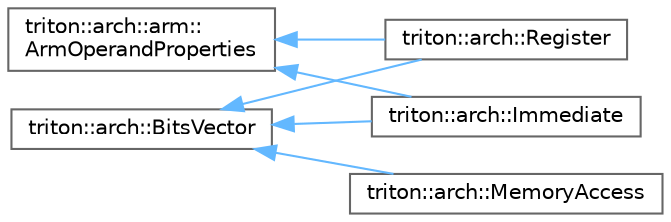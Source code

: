 digraph "Graphical Class Hierarchy"
{
 // LATEX_PDF_SIZE
  bgcolor="transparent";
  edge [fontname=Helvetica,fontsize=10,labelfontname=Helvetica,labelfontsize=10];
  node [fontname=Helvetica,fontsize=10,shape=box,height=0.2,width=0.4];
  rankdir="LR";
  Node0 [label="triton::arch::arm::\lArmOperandProperties",height=0.2,width=0.4,color="grey40", fillcolor="white", style="filled",URL="$classtriton_1_1arch_1_1arm_1_1ArmOperandProperties.html",tooltip="This class is used to represent specific properties of an Arm operand."];
  Node0 -> Node1 [dir="back",color="steelblue1",style="solid"];
  Node1 [label="triton::arch::Immediate",height=0.2,width=0.4,color="grey40", fillcolor="white", style="filled",URL="$classtriton_1_1arch_1_1Immediate.html",tooltip="This class is used to represent an immediate."];
  Node0 -> Node4 [dir="back",color="steelblue1",style="solid"];
  Node4 [label="triton::arch::Register",height=0.2,width=0.4,color="grey40", fillcolor="white", style="filled",URL="$classtriton_1_1arch_1_1Register.html",tooltip="This class is used when an instruction has a register operand."];
  Node2 [label="triton::arch::BitsVector",height=0.2,width=0.4,color="grey40", fillcolor="white", style="filled",URL="$classtriton_1_1arch_1_1BitsVector.html",tooltip="This class is used to deal with registers and memory as bits vector."];
  Node2 -> Node1 [dir="back",color="steelblue1",style="solid"];
  Node2 -> Node3 [dir="back",color="steelblue1",style="solid"];
  Node3 [label="triton::arch::MemoryAccess",height=0.2,width=0.4,color="grey40", fillcolor="white", style="filled",URL="$classtriton_1_1arch_1_1MemoryAccess.html",tooltip="This class is used to represent a memory access."];
  Node2 -> Node4 [dir="back",color="steelblue1",style="solid"];
}

